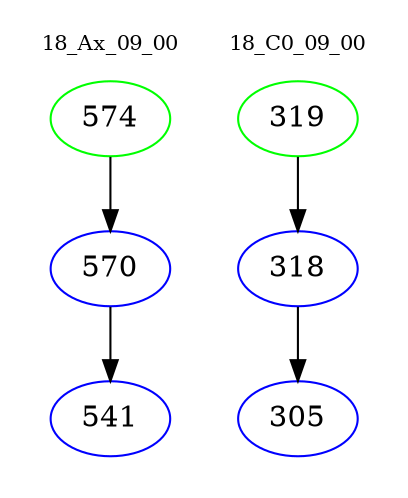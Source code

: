 digraph{
subgraph cluster_0 {
color = white
label = "18_Ax_09_00";
fontsize=10;
T0_574 [label="574", color="green"]
T0_574 -> T0_570 [color="black"]
T0_570 [label="570", color="blue"]
T0_570 -> T0_541 [color="black"]
T0_541 [label="541", color="blue"]
}
subgraph cluster_1 {
color = white
label = "18_C0_09_00";
fontsize=10;
T1_319 [label="319", color="green"]
T1_319 -> T1_318 [color="black"]
T1_318 [label="318", color="blue"]
T1_318 -> T1_305 [color="black"]
T1_305 [label="305", color="blue"]
}
}
